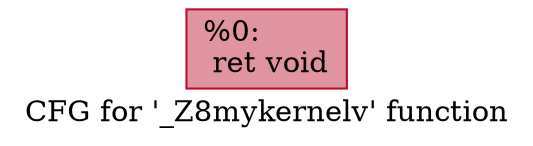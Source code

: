 digraph "CFG for '_Z8mykernelv' function" {
	label="CFG for '_Z8mykernelv' function";

	Node0x60bb160 [shape=record,color="#b70d28ff", style=filled, fillcolor="#b70d2870",label="{%0:\l  ret void\l}"];
}

